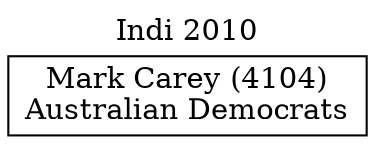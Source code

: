 // House preference flow
digraph "Mark Carey (4104)_Indi_2010" {
	graph [label="Indi 2010" labelloc=t mclimit=10]
	node [shape=box]
	"Mark Carey (4104)" [label="Mark Carey (4104)
Australian Democrats"]
}
